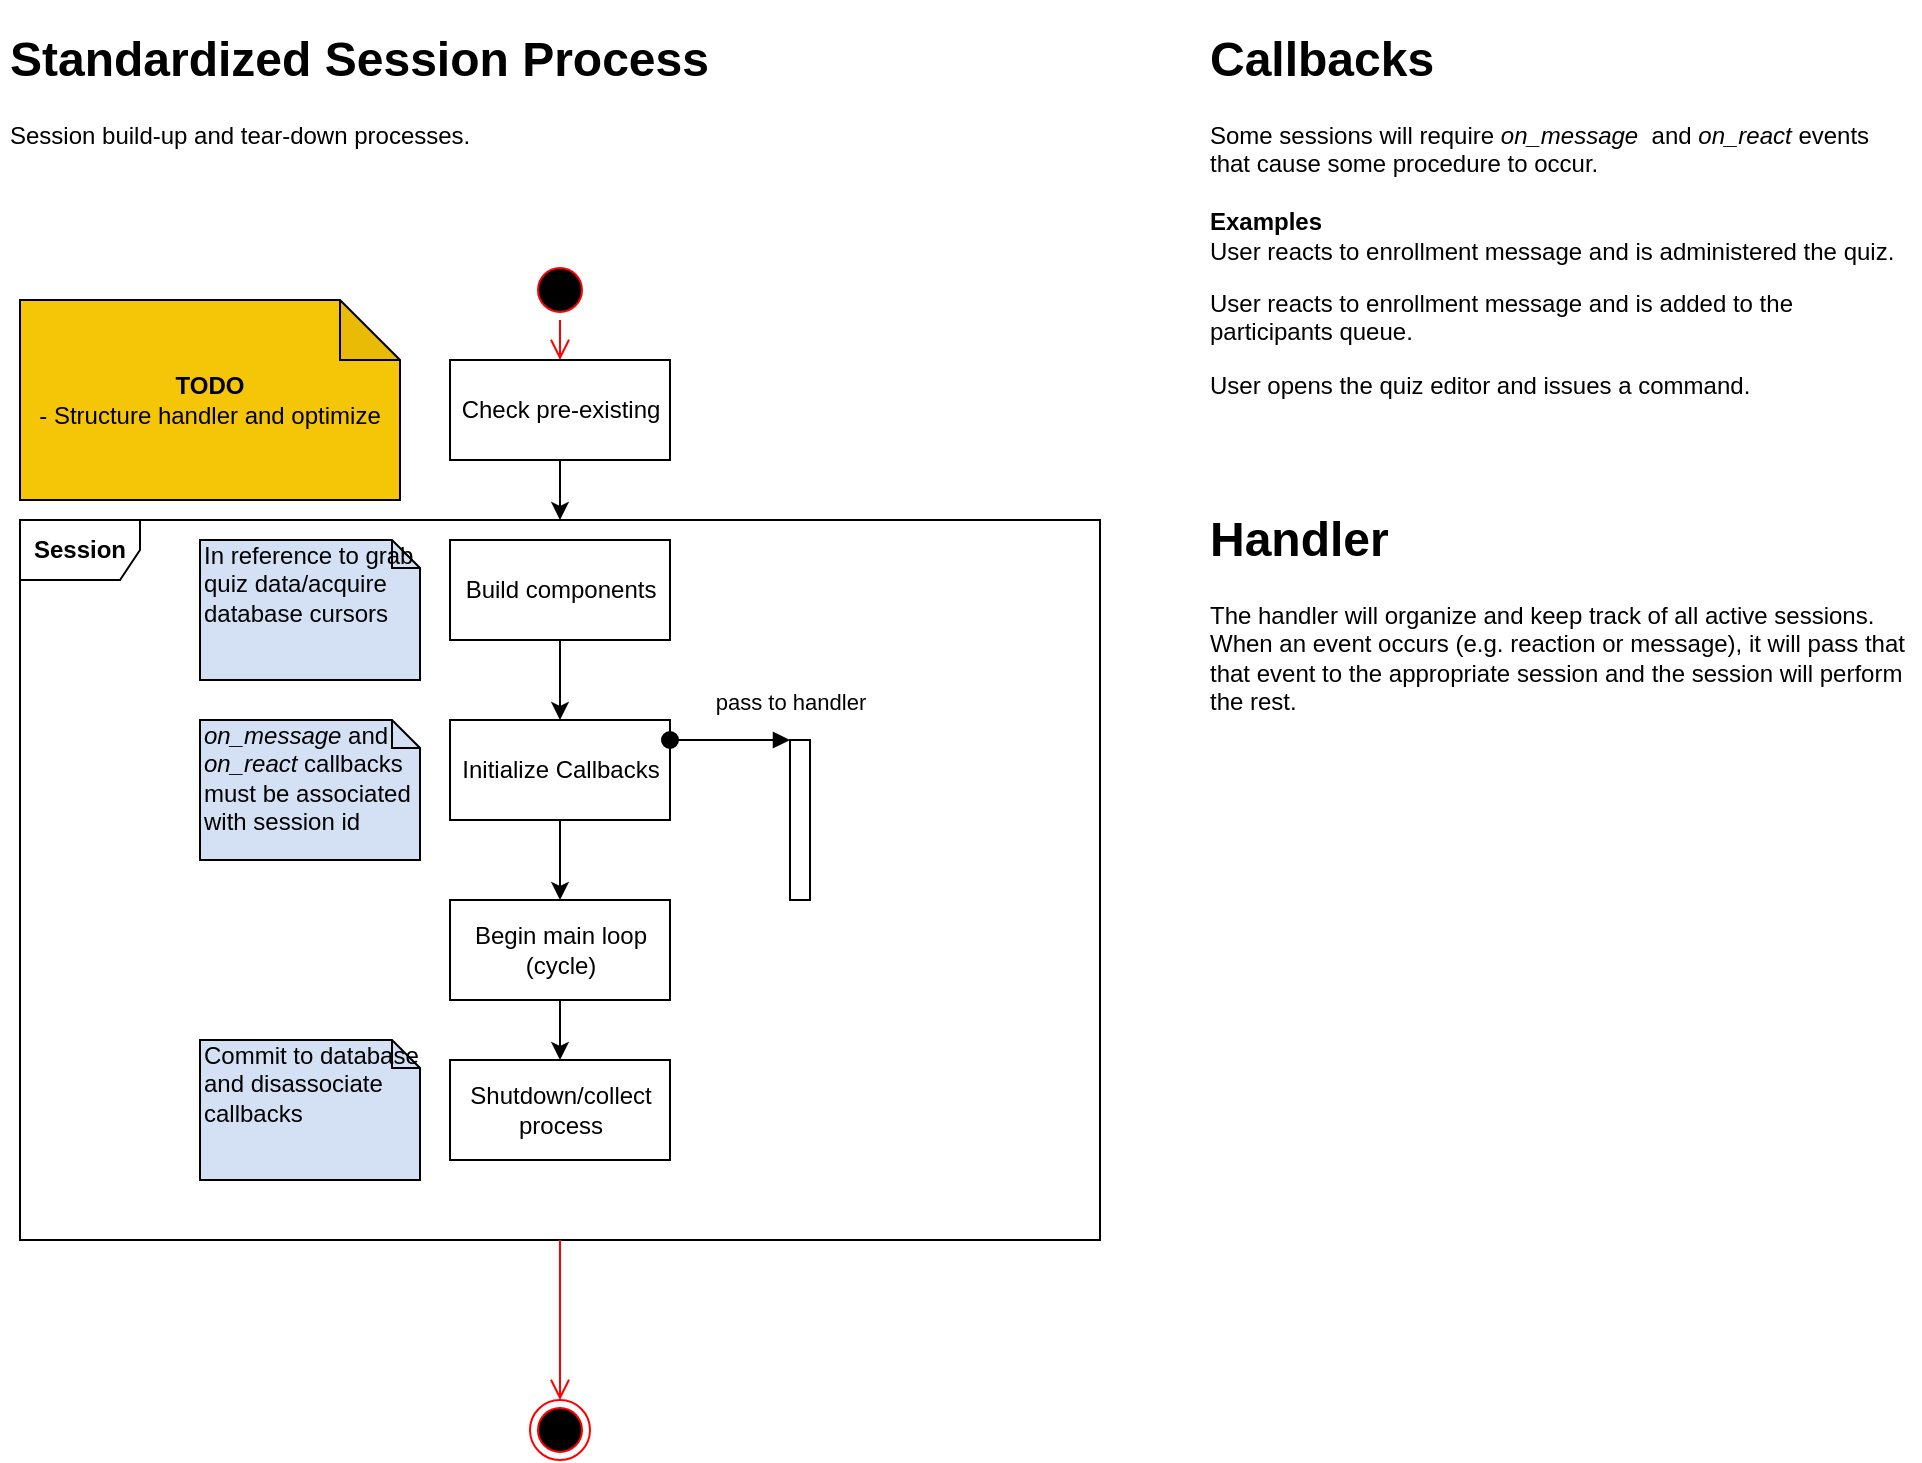 <mxfile version="13.3.9" type="device"><diagram id="385ntgLbjRXLRbIzr6xK" name="Page-1"><mxGraphModel dx="1186" dy="1780" grid="1" gridSize="10" guides="1" tooltips="1" connect="1" arrows="1" fold="1" page="1" pageScale="1" pageWidth="850" pageHeight="1100" math="0" shadow="0"><root><mxCell id="0"/><mxCell id="1" parent="0"/><mxCell id="zWuXseAXNrjMblZiVBXo-5" value="&lt;b&gt;Session&lt;/b&gt;" style="shape=umlFrame;whiteSpace=wrap;html=1;" parent="1" vertex="1"><mxGeometry x="170" y="170" width="540" height="360" as="geometry"/></mxCell><mxCell id="zWuXseAXNrjMblZiVBXo-6" value="" style="ellipse;html=1;shape=startState;fillColor=#000000;strokeColor=#ff0000;" parent="1" vertex="1"><mxGeometry x="425" y="40" width="30" height="30" as="geometry"/></mxCell><mxCell id="zWuXseAXNrjMblZiVBXo-7" value="" style="edgeStyle=orthogonalEdgeStyle;html=1;verticalAlign=bottom;endArrow=open;endSize=8;strokeColor=#ff0000;" parent="1" source="zWuXseAXNrjMblZiVBXo-6" target="zWuXseAXNrjMblZiVBXo-17" edge="1"><mxGeometry relative="1" as="geometry"><mxPoint x="440" y="170" as="targetPoint"/></mxGeometry></mxCell><mxCell id="zWuXseAXNrjMblZiVBXo-10" value="" style="edgeStyle=orthogonalEdgeStyle;rounded=0;orthogonalLoop=1;jettySize=auto;html=1;" parent="1" source="zWuXseAXNrjMblZiVBXo-8" target="zWuXseAXNrjMblZiVBXo-9" edge="1"><mxGeometry relative="1" as="geometry"/></mxCell><mxCell id="zWuXseAXNrjMblZiVBXo-8" value="Build components" style="html=1;" parent="1" vertex="1"><mxGeometry x="385" y="180" width="110" height="50" as="geometry"/></mxCell><mxCell id="zWuXseAXNrjMblZiVBXo-16" value="" style="edgeStyle=orthogonalEdgeStyle;rounded=0;orthogonalLoop=1;jettySize=auto;html=1;" parent="1" source="zWuXseAXNrjMblZiVBXo-9" target="zWuXseAXNrjMblZiVBXo-15" edge="1"><mxGeometry relative="1" as="geometry"/></mxCell><mxCell id="zWuXseAXNrjMblZiVBXo-9" value="Initialize Callbacks" style="html=1;" parent="1" vertex="1"><mxGeometry x="385" y="270" width="110" height="50" as="geometry"/></mxCell><mxCell id="zWuXseAXNrjMblZiVBXo-19" value="" style="edgeStyle=orthogonalEdgeStyle;rounded=0;orthogonalLoop=1;jettySize=auto;html=1;" parent="1" source="zWuXseAXNrjMblZiVBXo-15" target="zWuXseAXNrjMblZiVBXo-18" edge="1"><mxGeometry relative="1" as="geometry"/></mxCell><mxCell id="zWuXseAXNrjMblZiVBXo-15" value="Begin main loop&lt;br&gt;(cycle)" style="html=1;" parent="1" vertex="1"><mxGeometry x="385" y="360" width="110" height="50" as="geometry"/></mxCell><mxCell id="zWuXseAXNrjMblZiVBXo-18" value="Shutdown/collect&lt;br&gt;process" style="html=1;" parent="1" vertex="1"><mxGeometry x="385" y="440" width="110" height="50" as="geometry"/></mxCell><mxCell id="zWuXseAXNrjMblZiVBXo-13" value="" style="html=1;points=[];perimeter=orthogonalPerimeter;" parent="1" vertex="1"><mxGeometry x="555" y="280" width="10" height="80" as="geometry"/></mxCell><mxCell id="zWuXseAXNrjMblZiVBXo-14" value="pass to handler" style="html=1;verticalAlign=bottom;startArrow=oval;endArrow=block;startSize=8;" parent="1" target="zWuXseAXNrjMblZiVBXo-13" edge="1"><mxGeometry x="1" y="10" relative="1" as="geometry"><mxPoint x="495" y="280" as="sourcePoint"/><mxPoint as="offset"/></mxGeometry></mxCell><mxCell id="zWuXseAXNrjMblZiVBXo-28" value="" style="edgeStyle=orthogonalEdgeStyle;rounded=0;orthogonalLoop=1;jettySize=auto;html=1;" parent="1" source="zWuXseAXNrjMblZiVBXo-17" target="zWuXseAXNrjMblZiVBXo-5" edge="1"><mxGeometry relative="1" as="geometry"/></mxCell><mxCell id="zWuXseAXNrjMblZiVBXo-17" value="Check pre-existing" style="html=1;" parent="1" vertex="1"><mxGeometry x="385" y="90" width="110" height="50" as="geometry"/></mxCell><mxCell id="zWuXseAXNrjMblZiVBXo-23" value="" style="ellipse;html=1;shape=endState;fillColor=#000000;strokeColor=#ff0000;" parent="1" vertex="1"><mxGeometry x="425" y="610" width="30" height="30" as="geometry"/></mxCell><mxCell id="zWuXseAXNrjMblZiVBXo-25" value="" style="edgeStyle=orthogonalEdgeStyle;html=1;verticalAlign=bottom;endArrow=open;endSize=8;strokeColor=#ff0000;" parent="1" source="zWuXseAXNrjMblZiVBXo-5" target="zWuXseAXNrjMblZiVBXo-23" edge="1"><mxGeometry relative="1" as="geometry"><mxPoint x="510" y="690" as="targetPoint"/><mxPoint x="425" y="610" as="sourcePoint"/></mxGeometry></mxCell><mxCell id="zWuXseAXNrjMblZiVBXo-29" value="In reference to grab quiz data/acquire database cursors" style="shape=note;whiteSpace=wrap;html=1;size=14;verticalAlign=top;align=left;spacingTop=-6;fillColor=#D4E1F5;" parent="1" vertex="1"><mxGeometry x="260" y="180" width="110" height="70" as="geometry"/></mxCell><mxCell id="zWuXseAXNrjMblZiVBXo-30" value="&lt;i&gt;on_message&lt;/i&gt; and &lt;i&gt;on_react&lt;/i&gt; callbacks must be associated with session id" style="shape=note;whiteSpace=wrap;html=1;size=14;verticalAlign=top;align=left;spacingTop=-6;fillColor=#D4E1F5;" parent="1" vertex="1"><mxGeometry x="260" y="270" width="110" height="70" as="geometry"/></mxCell><mxCell id="zWuXseAXNrjMblZiVBXo-32" value="&lt;h1 style=&quot;text-align: center&quot;&gt;Standardized Session Process&lt;/h1&gt;&lt;p&gt;Session build-up and tear-down processes.&lt;/p&gt;" style="text;html=1;strokeColor=none;fillColor=none;spacing=5;spacingTop=-20;whiteSpace=wrap;overflow=hidden;rounded=0;" parent="1" vertex="1"><mxGeometry x="160" y="-80" width="560" height="120" as="geometry"/></mxCell><mxCell id="zWuXseAXNrjMblZiVBXo-33" value="&lt;b&gt;TODO&lt;/b&gt;&lt;br&gt;- Structure handler and optimize" style="shape=note;whiteSpace=wrap;html=1;backgroundOutline=1;darkOpacity=0.05;fillColor=#F5C507;" parent="1" vertex="1"><mxGeometry x="170" y="60" width="190" height="100" as="geometry"/></mxCell><mxCell id="zWuXseAXNrjMblZiVBXo-34" value="Commit to database and disassociate callbacks" style="shape=note;whiteSpace=wrap;html=1;size=14;verticalAlign=top;align=left;spacingTop=-6;fillColor=#D4E1F5;" parent="1" vertex="1"><mxGeometry x="260" y="430" width="110" height="70" as="geometry"/></mxCell><mxCell id="8m8sVQkA-1B3wIDCK2xo-1" value="&lt;h1&gt;Callbacks&lt;/h1&gt;&lt;p&gt;Some sessions will require &lt;i&gt;on_message&amp;nbsp;&lt;/i&gt;&amp;nbsp;and &lt;i&gt;on_react &lt;/i&gt;events that cause some procedure to occur.&lt;br&gt;&lt;br&gt;&lt;b&gt;Examples&lt;/b&gt;&lt;br&gt;User reacts to enrollment message and is administered the quiz.&lt;/p&gt;&lt;p&gt;User reacts to enrollment message and is added to the participants queue.&lt;/p&gt;&lt;p&gt;User opens the quiz editor and issues a command.&lt;/p&gt;" style="text;html=1;strokeColor=none;fillColor=none;spacing=5;spacingTop=-20;whiteSpace=wrap;overflow=hidden;rounded=0;" parent="1" vertex="1"><mxGeometry x="760" y="-80" width="360" height="200" as="geometry"/></mxCell><mxCell id="95g8mSyegt0TcqIpi0b1-1" value="&lt;h1&gt;Handler&lt;/h1&gt;&lt;p&gt;The handler will organize and keep track of all active sessions. When an event occurs (e.g. reaction or message), it will pass that that event to the appropriate session and the session will perform the rest.&lt;/p&gt;" style="text;html=1;strokeColor=none;fillColor=none;spacing=5;spacingTop=-20;whiteSpace=wrap;overflow=hidden;rounded=0;" vertex="1" parent="1"><mxGeometry x="760" y="160" width="360" height="120" as="geometry"/></mxCell></root></mxGraphModel></diagram></mxfile>